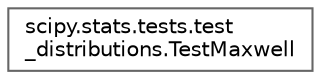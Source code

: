 digraph "Graphical Class Hierarchy"
{
 // LATEX_PDF_SIZE
  bgcolor="transparent";
  edge [fontname=Helvetica,fontsize=10,labelfontname=Helvetica,labelfontsize=10];
  node [fontname=Helvetica,fontsize=10,shape=box,height=0.2,width=0.4];
  rankdir="LR";
  Node0 [id="Node000000",label="scipy.stats.tests.test\l_distributions.TestMaxwell",height=0.2,width=0.4,color="grey40", fillcolor="white", style="filled",URL="$d3/d2d/classscipy_1_1stats_1_1tests_1_1test__distributions_1_1TestMaxwell.html",tooltip=" "];
}
